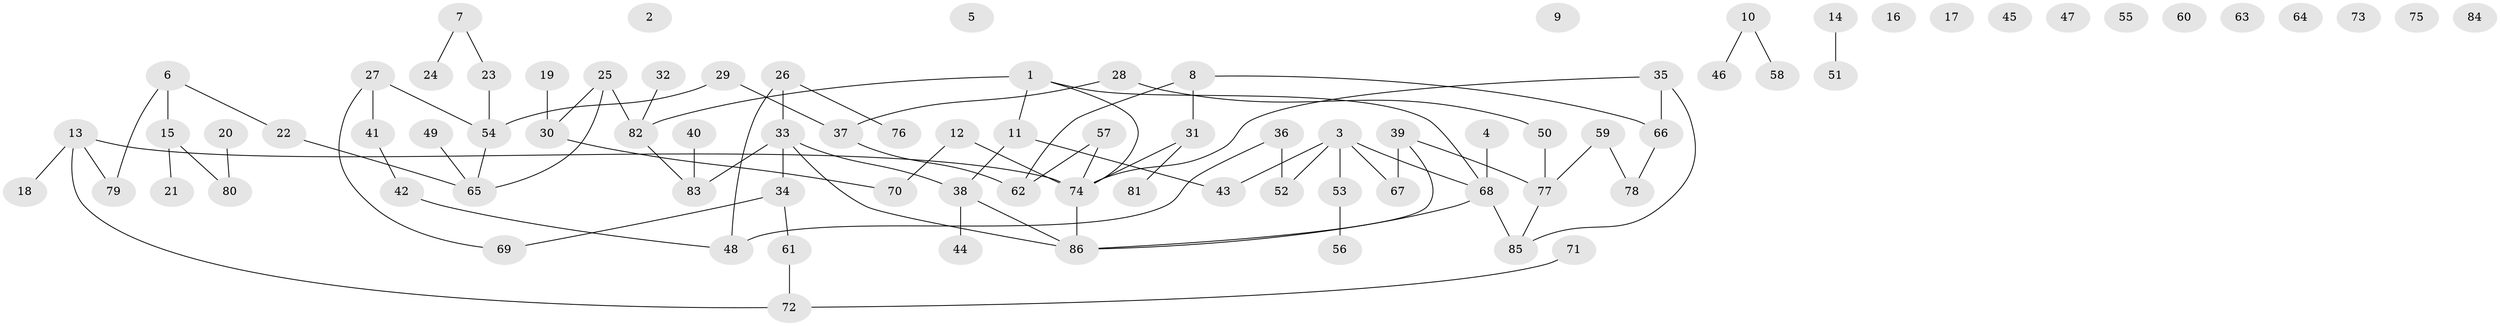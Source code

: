 // coarse degree distribution, {0: 0.64, 1: 0.08, 2: 0.08, 3: 0.08, 5: 0.08, 4: 0.04}
// Generated by graph-tools (version 1.1) at 2025/44/03/04/25 21:44:02]
// undirected, 86 vertices, 88 edges
graph export_dot {
graph [start="1"]
  node [color=gray90,style=filled];
  1;
  2;
  3;
  4;
  5;
  6;
  7;
  8;
  9;
  10;
  11;
  12;
  13;
  14;
  15;
  16;
  17;
  18;
  19;
  20;
  21;
  22;
  23;
  24;
  25;
  26;
  27;
  28;
  29;
  30;
  31;
  32;
  33;
  34;
  35;
  36;
  37;
  38;
  39;
  40;
  41;
  42;
  43;
  44;
  45;
  46;
  47;
  48;
  49;
  50;
  51;
  52;
  53;
  54;
  55;
  56;
  57;
  58;
  59;
  60;
  61;
  62;
  63;
  64;
  65;
  66;
  67;
  68;
  69;
  70;
  71;
  72;
  73;
  74;
  75;
  76;
  77;
  78;
  79;
  80;
  81;
  82;
  83;
  84;
  85;
  86;
  1 -- 11;
  1 -- 68;
  1 -- 74;
  1 -- 82;
  3 -- 43;
  3 -- 52;
  3 -- 53;
  3 -- 67;
  3 -- 68;
  4 -- 68;
  6 -- 15;
  6 -- 22;
  6 -- 79;
  7 -- 23;
  7 -- 24;
  8 -- 31;
  8 -- 62;
  8 -- 66;
  10 -- 46;
  10 -- 58;
  11 -- 38;
  11 -- 43;
  12 -- 70;
  12 -- 74;
  13 -- 18;
  13 -- 72;
  13 -- 74;
  13 -- 79;
  14 -- 51;
  15 -- 21;
  15 -- 80;
  19 -- 30;
  20 -- 80;
  22 -- 65;
  23 -- 54;
  25 -- 30;
  25 -- 65;
  25 -- 82;
  26 -- 33;
  26 -- 48;
  26 -- 76;
  27 -- 41;
  27 -- 54;
  27 -- 69;
  28 -- 37;
  28 -- 50;
  29 -- 37;
  29 -- 54;
  30 -- 70;
  31 -- 74;
  31 -- 81;
  32 -- 82;
  33 -- 34;
  33 -- 38;
  33 -- 83;
  33 -- 86;
  34 -- 61;
  34 -- 69;
  35 -- 66;
  35 -- 74;
  35 -- 85;
  36 -- 48;
  36 -- 52;
  37 -- 62;
  38 -- 44;
  38 -- 86;
  39 -- 67;
  39 -- 77;
  39 -- 86;
  40 -- 83;
  41 -- 42;
  42 -- 48;
  49 -- 65;
  50 -- 77;
  53 -- 56;
  54 -- 65;
  57 -- 62;
  57 -- 74;
  59 -- 77;
  59 -- 78;
  61 -- 72;
  66 -- 78;
  68 -- 85;
  68 -- 86;
  71 -- 72;
  74 -- 86;
  77 -- 85;
  82 -- 83;
}
